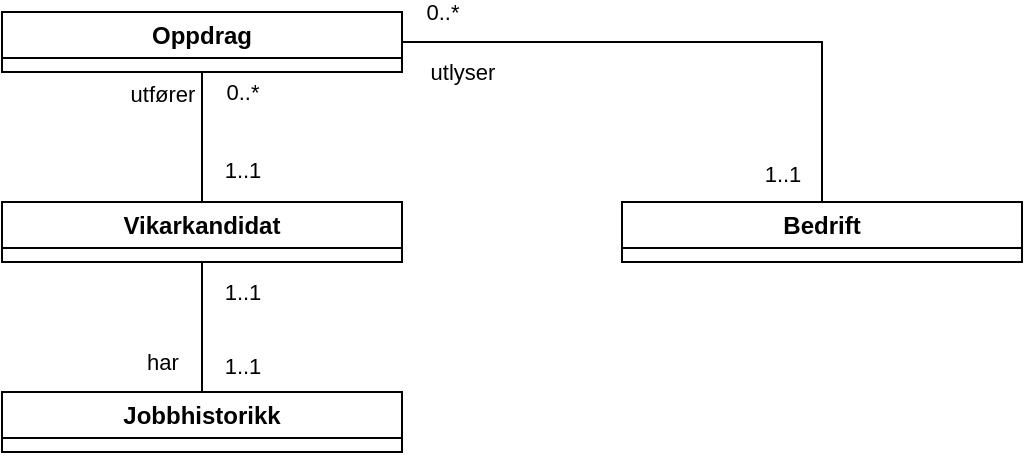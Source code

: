 <mxfile version="22.0.2" type="device">
  <diagram id="R2lEEEUBdFMjLlhIrx00" name="Page-1">
    <mxGraphModel dx="1251" dy="880" grid="1" gridSize="10" guides="1" tooltips="1" connect="1" arrows="1" fold="1" page="1" pageScale="1" pageWidth="850" pageHeight="1100" math="0" shadow="0" extFonts="Permanent Marker^https://fonts.googleapis.com/css?family=Permanent+Marker">
      <root>
        <mxCell id="0" />
        <mxCell id="1" parent="0" />
        <mxCell id="ZJO3jixi9vXf1tfPqweG-9" value="Vikarkandidat" style="swimlane;whiteSpace=wrap;html=1;" vertex="1" parent="1">
          <mxGeometry x="50" y="115" width="200" height="30" as="geometry" />
        </mxCell>
        <mxCell id="ZJO3jixi9vXf1tfPqweG-28" style="edgeStyle=orthogonalEdgeStyle;rounded=0;orthogonalLoop=1;jettySize=auto;html=1;entryX=0.5;entryY=1;entryDx=0;entryDy=0;endArrow=none;endFill=0;" edge="1" parent="1" source="ZJO3jixi9vXf1tfPqweG-10" target="ZJO3jixi9vXf1tfPqweG-9">
          <mxGeometry relative="1" as="geometry" />
        </mxCell>
        <mxCell id="ZJO3jixi9vXf1tfPqweG-29" value="1..1" style="edgeLabel;html=1;align=center;verticalAlign=middle;resizable=0;points=[];" vertex="1" connectable="0" parent="ZJO3jixi9vXf1tfPqweG-28">
          <mxGeometry x="-0.6" y="-1" relative="1" as="geometry">
            <mxPoint x="19" as="offset" />
          </mxGeometry>
        </mxCell>
        <mxCell id="ZJO3jixi9vXf1tfPqweG-36" value="har" style="edgeLabel;html=1;align=center;verticalAlign=middle;resizable=0;points=[];" vertex="1" connectable="0" parent="ZJO3jixi9vXf1tfPqweG-28">
          <mxGeometry x="-0.542" y="1" relative="1" as="geometry">
            <mxPoint x="-19" as="offset" />
          </mxGeometry>
        </mxCell>
        <mxCell id="ZJO3jixi9vXf1tfPqweG-10" value="Jobbhistorikk" style="swimlane;whiteSpace=wrap;html=1;" vertex="1" parent="1">
          <mxGeometry x="50" y="210" width="200" height="30" as="geometry" />
        </mxCell>
        <mxCell id="ZJO3jixi9vXf1tfPqweG-25" style="edgeStyle=orthogonalEdgeStyle;rounded=0;orthogonalLoop=1;jettySize=auto;html=1;entryX=0.5;entryY=0;entryDx=0;entryDy=0;endArrow=none;endFill=0;" edge="1" parent="1" source="ZJO3jixi9vXf1tfPqweG-11" target="ZJO3jixi9vXf1tfPqweG-12">
          <mxGeometry relative="1" as="geometry" />
        </mxCell>
        <mxCell id="ZJO3jixi9vXf1tfPqweG-32" value="1..1" style="edgeLabel;html=1;align=center;verticalAlign=middle;resizable=0;points=[];" vertex="1" connectable="0" parent="ZJO3jixi9vXf1tfPqweG-25">
          <mxGeometry x="0.902" relative="1" as="geometry">
            <mxPoint x="-20" as="offset" />
          </mxGeometry>
        </mxCell>
        <mxCell id="ZJO3jixi9vXf1tfPqweG-33" value="0..*" style="edgeLabel;html=1;align=center;verticalAlign=middle;resizable=0;points=[];" vertex="1" connectable="0" parent="ZJO3jixi9vXf1tfPqweG-25">
          <mxGeometry x="-0.895" relative="1" as="geometry">
            <mxPoint x="5" y="-15" as="offset" />
          </mxGeometry>
        </mxCell>
        <mxCell id="ZJO3jixi9vXf1tfPqweG-34" value="utlyser" style="edgeLabel;html=1;align=center;verticalAlign=middle;resizable=0;points=[];" vertex="1" connectable="0" parent="ZJO3jixi9vXf1tfPqweG-25">
          <mxGeometry x="-0.835" y="1" relative="1" as="geometry">
            <mxPoint x="6" y="16" as="offset" />
          </mxGeometry>
        </mxCell>
        <mxCell id="ZJO3jixi9vXf1tfPqweG-27" style="edgeStyle=orthogonalEdgeStyle;rounded=0;orthogonalLoop=1;jettySize=auto;html=1;entryX=0.5;entryY=0;entryDx=0;entryDy=0;endArrow=none;endFill=0;" edge="1" parent="1" source="ZJO3jixi9vXf1tfPqweG-11" target="ZJO3jixi9vXf1tfPqweG-9">
          <mxGeometry relative="1" as="geometry" />
        </mxCell>
        <mxCell id="ZJO3jixi9vXf1tfPqweG-30" value="0..*" style="edgeLabel;html=1;align=center;verticalAlign=middle;resizable=0;points=[];" vertex="1" connectable="0" parent="ZJO3jixi9vXf1tfPqweG-27">
          <mxGeometry x="-0.689" y="2" relative="1" as="geometry">
            <mxPoint x="18" as="offset" />
          </mxGeometry>
        </mxCell>
        <mxCell id="ZJO3jixi9vXf1tfPqweG-31" value="1..1" style="edgeLabel;html=1;align=center;verticalAlign=middle;resizable=0;points=[];" vertex="1" connectable="0" parent="ZJO3jixi9vXf1tfPqweG-27">
          <mxGeometry x="0.485" y="1" relative="1" as="geometry">
            <mxPoint x="19" as="offset" />
          </mxGeometry>
        </mxCell>
        <mxCell id="ZJO3jixi9vXf1tfPqweG-35" value="utfører" style="edgeLabel;html=1;align=center;verticalAlign=middle;resizable=0;points=[];" vertex="1" connectable="0" parent="ZJO3jixi9vXf1tfPqweG-27">
          <mxGeometry x="-0.035" y="-2" relative="1" as="geometry">
            <mxPoint x="-18" y="-21" as="offset" />
          </mxGeometry>
        </mxCell>
        <mxCell id="ZJO3jixi9vXf1tfPqweG-11" value="Oppdrag" style="swimlane;whiteSpace=wrap;html=1;" vertex="1" parent="1">
          <mxGeometry x="50" y="20" width="200" height="30" as="geometry" />
        </mxCell>
        <mxCell id="ZJO3jixi9vXf1tfPqweG-12" value="Bedrift" style="swimlane;whiteSpace=wrap;html=1;" vertex="1" parent="1">
          <mxGeometry x="360" y="115" width="200" height="30" as="geometry" />
        </mxCell>
        <mxCell id="ZJO3jixi9vXf1tfPqweG-19" value="1..1" style="edgeLabel;html=1;align=center;verticalAlign=middle;resizable=0;points=[];" vertex="1" connectable="0" parent="1">
          <mxGeometry x="170" y="160.002" as="geometry" />
        </mxCell>
      </root>
    </mxGraphModel>
  </diagram>
</mxfile>
